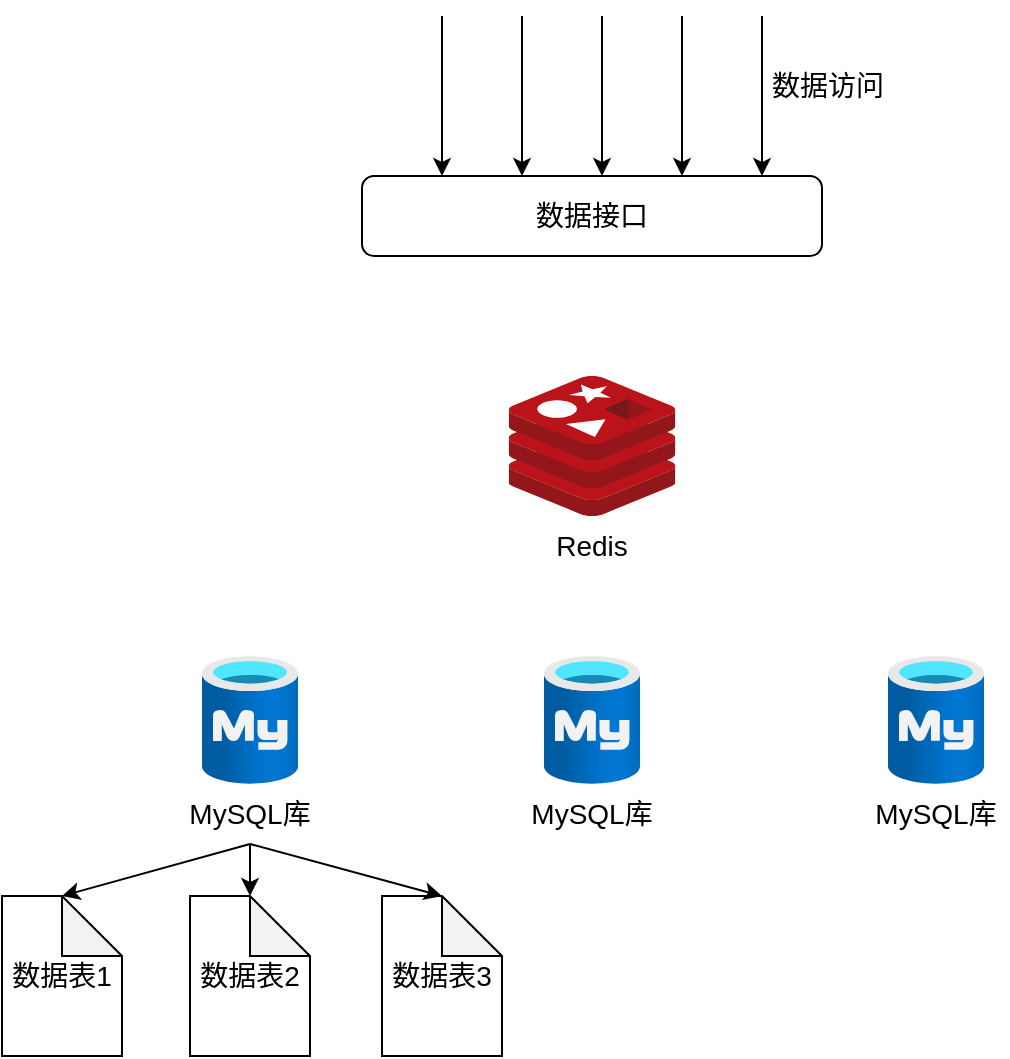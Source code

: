<mxfile version="21.6.5" type="github">
  <diagram name="第 1 页" id="LvVqYSLseUGFUNfoS_Zn">
    <mxGraphModel dx="954" dy="653" grid="1" gridSize="10" guides="1" tooltips="1" connect="1" arrows="1" fold="1" page="1" pageScale="1" pageWidth="827" pageHeight="1169" math="0" shadow="0">
      <root>
        <mxCell id="0" />
        <mxCell id="1" parent="0" />
        <mxCell id="ZsdHm7hUdMNgsrG0PpbW-1" value="&lt;font style=&quot;font-size: 14px;&quot;&gt;数据接口&lt;/font&gt;" style="rounded=1;whiteSpace=wrap;html=1;" vertex="1" parent="1">
          <mxGeometry x="240" y="160" width="230" height="40" as="geometry" />
        </mxCell>
        <mxCell id="ZsdHm7hUdMNgsrG0PpbW-2" value="" style="endArrow=classic;html=1;rounded=0;" edge="1" parent="1">
          <mxGeometry width="50" height="50" relative="1" as="geometry">
            <mxPoint x="280" y="80" as="sourcePoint" />
            <mxPoint x="280" y="160" as="targetPoint" />
          </mxGeometry>
        </mxCell>
        <mxCell id="ZsdHm7hUdMNgsrG0PpbW-3" value="" style="endArrow=classic;html=1;rounded=0;" edge="1" parent="1">
          <mxGeometry width="50" height="50" relative="1" as="geometry">
            <mxPoint x="320" y="80" as="sourcePoint" />
            <mxPoint x="320" y="160" as="targetPoint" />
          </mxGeometry>
        </mxCell>
        <mxCell id="ZsdHm7hUdMNgsrG0PpbW-4" value="" style="endArrow=classic;html=1;rounded=0;" edge="1" parent="1">
          <mxGeometry width="50" height="50" relative="1" as="geometry">
            <mxPoint x="360" y="80" as="sourcePoint" />
            <mxPoint x="360" y="160" as="targetPoint" />
          </mxGeometry>
        </mxCell>
        <mxCell id="ZsdHm7hUdMNgsrG0PpbW-5" value="" style="endArrow=classic;html=1;rounded=0;" edge="1" parent="1">
          <mxGeometry width="50" height="50" relative="1" as="geometry">
            <mxPoint x="400" y="80" as="sourcePoint" />
            <mxPoint x="400" y="160" as="targetPoint" />
          </mxGeometry>
        </mxCell>
        <mxCell id="ZsdHm7hUdMNgsrG0PpbW-6" value="" style="endArrow=classic;html=1;rounded=0;" edge="1" parent="1">
          <mxGeometry width="50" height="50" relative="1" as="geometry">
            <mxPoint x="440" y="80" as="sourcePoint" />
            <mxPoint x="440" y="160" as="targetPoint" />
          </mxGeometry>
        </mxCell>
        <mxCell id="ZsdHm7hUdMNgsrG0PpbW-7" value="&lt;font style=&quot;font-size: 14px;&quot;&gt;数据访问&lt;/font&gt;" style="text;html=1;strokeColor=none;fillColor=none;align=center;verticalAlign=middle;whiteSpace=wrap;rounded=0;" vertex="1" parent="1">
          <mxGeometry x="443" y="100" width="60" height="30" as="geometry" />
        </mxCell>
        <mxCell id="ZsdHm7hUdMNgsrG0PpbW-10" value="" style="group" vertex="1" connectable="0" parent="1">
          <mxGeometry x="313.34" y="260" width="83.33" height="100" as="geometry" />
        </mxCell>
        <mxCell id="ZsdHm7hUdMNgsrG0PpbW-8" value="" style="image;sketch=0;aspect=fixed;html=1;points=[];align=center;fontSize=12;image=img/lib/mscae/Cache_Redis_Product.svg;" vertex="1" parent="ZsdHm7hUdMNgsrG0PpbW-10">
          <mxGeometry width="83.33" height="70" as="geometry" />
        </mxCell>
        <mxCell id="ZsdHm7hUdMNgsrG0PpbW-9" value="&lt;font style=&quot;font-size: 14px;&quot;&gt;Redis&lt;/font&gt;" style="text;html=1;strokeColor=none;fillColor=none;align=center;verticalAlign=middle;whiteSpace=wrap;rounded=0;" vertex="1" parent="ZsdHm7hUdMNgsrG0PpbW-10">
          <mxGeometry x="11.66" y="70" width="60" height="30" as="geometry" />
        </mxCell>
        <mxCell id="ZsdHm7hUdMNgsrG0PpbW-18" value="" style="group" vertex="1" connectable="0" parent="1">
          <mxGeometry x="148" y="400" width="72" height="94" as="geometry" />
        </mxCell>
        <mxCell id="ZsdHm7hUdMNgsrG0PpbW-11" value="" style="image;aspect=fixed;html=1;points=[];align=center;fontSize=12;image=img/lib/azure2/databases/Azure_Database_MySQL_Server.svg;" vertex="1" parent="ZsdHm7hUdMNgsrG0PpbW-18">
          <mxGeometry x="12" width="48" height="64" as="geometry" />
        </mxCell>
        <mxCell id="ZsdHm7hUdMNgsrG0PpbW-15" value="&lt;font style=&quot;font-size: 14px;&quot;&gt;MySQL库&lt;/font&gt;" style="text;html=1;strokeColor=none;fillColor=none;align=center;verticalAlign=middle;whiteSpace=wrap;rounded=0;" vertex="1" parent="ZsdHm7hUdMNgsrG0PpbW-18">
          <mxGeometry y="64" width="72" height="30" as="geometry" />
        </mxCell>
        <mxCell id="ZsdHm7hUdMNgsrG0PpbW-19" value="" style="group" vertex="1" connectable="0" parent="1">
          <mxGeometry x="319" y="400" width="72" height="94" as="geometry" />
        </mxCell>
        <mxCell id="ZsdHm7hUdMNgsrG0PpbW-13" value="" style="image;aspect=fixed;html=1;points=[];align=center;fontSize=12;image=img/lib/azure2/databases/Azure_Database_MySQL_Server.svg;" vertex="1" parent="ZsdHm7hUdMNgsrG0PpbW-19">
          <mxGeometry x="12" width="48" height="64" as="geometry" />
        </mxCell>
        <mxCell id="ZsdHm7hUdMNgsrG0PpbW-16" value="&lt;font style=&quot;font-size: 14px;&quot;&gt;MySQL库&lt;/font&gt;" style="text;html=1;strokeColor=none;fillColor=none;align=center;verticalAlign=middle;whiteSpace=wrap;rounded=0;" vertex="1" parent="ZsdHm7hUdMNgsrG0PpbW-19">
          <mxGeometry y="64" width="72" height="30" as="geometry" />
        </mxCell>
        <mxCell id="ZsdHm7hUdMNgsrG0PpbW-20" value="" style="group" vertex="1" connectable="0" parent="1">
          <mxGeometry x="491" y="400" width="72" height="94" as="geometry" />
        </mxCell>
        <mxCell id="ZsdHm7hUdMNgsrG0PpbW-12" value="" style="image;aspect=fixed;html=1;points=[];align=center;fontSize=12;image=img/lib/azure2/databases/Azure_Database_MySQL_Server.svg;" vertex="1" parent="ZsdHm7hUdMNgsrG0PpbW-20">
          <mxGeometry x="12" width="48" height="64" as="geometry" />
        </mxCell>
        <mxCell id="ZsdHm7hUdMNgsrG0PpbW-17" value="&lt;font style=&quot;font-size: 14px;&quot;&gt;MySQL库&lt;/font&gt;" style="text;html=1;strokeColor=none;fillColor=none;align=center;verticalAlign=middle;whiteSpace=wrap;rounded=0;" vertex="1" parent="ZsdHm7hUdMNgsrG0PpbW-20">
          <mxGeometry y="64" width="72" height="30" as="geometry" />
        </mxCell>
        <mxCell id="ZsdHm7hUdMNgsrG0PpbW-22" value="&lt;font style=&quot;font-size: 14px;&quot;&gt;数据表1&lt;/font&gt;" style="shape=note;whiteSpace=wrap;html=1;backgroundOutline=1;darkOpacity=0.05;" vertex="1" parent="1">
          <mxGeometry x="60" y="520" width="60" height="80" as="geometry" />
        </mxCell>
        <mxCell id="ZsdHm7hUdMNgsrG0PpbW-23" value="&lt;font style=&quot;font-size: 14px;&quot;&gt;数据表2&lt;/font&gt;" style="shape=note;whiteSpace=wrap;html=1;backgroundOutline=1;darkOpacity=0.05;" vertex="1" parent="1">
          <mxGeometry x="154" y="520" width="60" height="80" as="geometry" />
        </mxCell>
        <mxCell id="ZsdHm7hUdMNgsrG0PpbW-24" value="&lt;font style=&quot;font-size: 14px;&quot;&gt;数据表3&lt;/font&gt;" style="shape=note;whiteSpace=wrap;html=1;backgroundOutline=1;darkOpacity=0.05;" vertex="1" parent="1">
          <mxGeometry x="250" y="520" width="60" height="80" as="geometry" />
        </mxCell>
        <mxCell id="ZsdHm7hUdMNgsrG0PpbW-25" style="edgeStyle=orthogonalEdgeStyle;rounded=0;orthogonalLoop=1;jettySize=auto;html=1;entryX=0;entryY=0;entryDx=30;entryDy=0;entryPerimeter=0;" edge="1" parent="1" source="ZsdHm7hUdMNgsrG0PpbW-15" target="ZsdHm7hUdMNgsrG0PpbW-23">
          <mxGeometry relative="1" as="geometry" />
        </mxCell>
        <mxCell id="ZsdHm7hUdMNgsrG0PpbW-26" style="rounded=0;orthogonalLoop=1;jettySize=auto;html=1;exitX=0.5;exitY=1;exitDx=0;exitDy=0;entryX=0;entryY=0;entryDx=30;entryDy=0;entryPerimeter=0;" edge="1" parent="1" source="ZsdHm7hUdMNgsrG0PpbW-15" target="ZsdHm7hUdMNgsrG0PpbW-22">
          <mxGeometry relative="1" as="geometry" />
        </mxCell>
        <mxCell id="ZsdHm7hUdMNgsrG0PpbW-27" style="rounded=0;orthogonalLoop=1;jettySize=auto;html=1;exitX=0.5;exitY=1;exitDx=0;exitDy=0;entryX=0;entryY=0;entryDx=30;entryDy=0;entryPerimeter=0;" edge="1" parent="1" source="ZsdHm7hUdMNgsrG0PpbW-15" target="ZsdHm7hUdMNgsrG0PpbW-24">
          <mxGeometry relative="1" as="geometry" />
        </mxCell>
      </root>
    </mxGraphModel>
  </diagram>
</mxfile>
